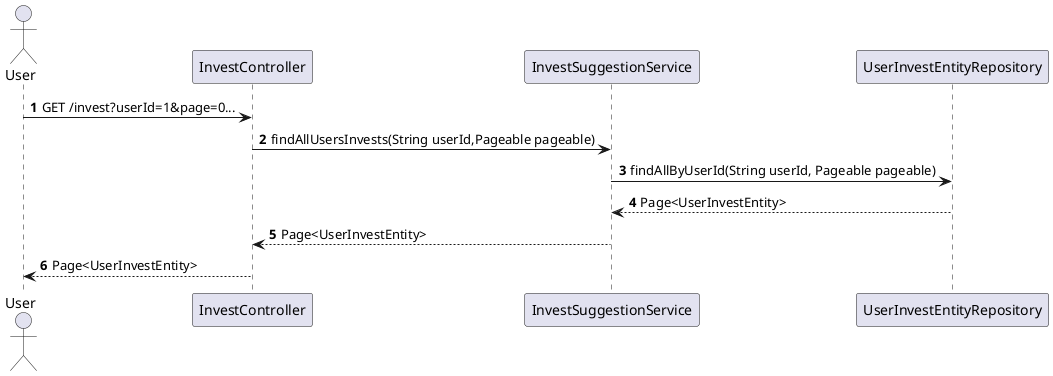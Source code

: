 @startuml
autonumber

actor User as user
participant InvestController as investController
participant InvestSuggestionService as investSuggestionService
participant UserInvestEntityRepository as userInvestRepo

user->investController: GET /invest?userId=1&page=0...
investController->investSuggestionService: findAllUsersInvests(String userId,Pageable pageable)

investSuggestionService->userInvestRepo: findAllByUserId(String userId, Pageable pageable)
userInvestRepo-->investSuggestionService: Page<UserInvestEntity>

investSuggestionService-->investController: Page<UserInvestEntity>
investController-->user: Page<UserInvestEntity>
@enduml
